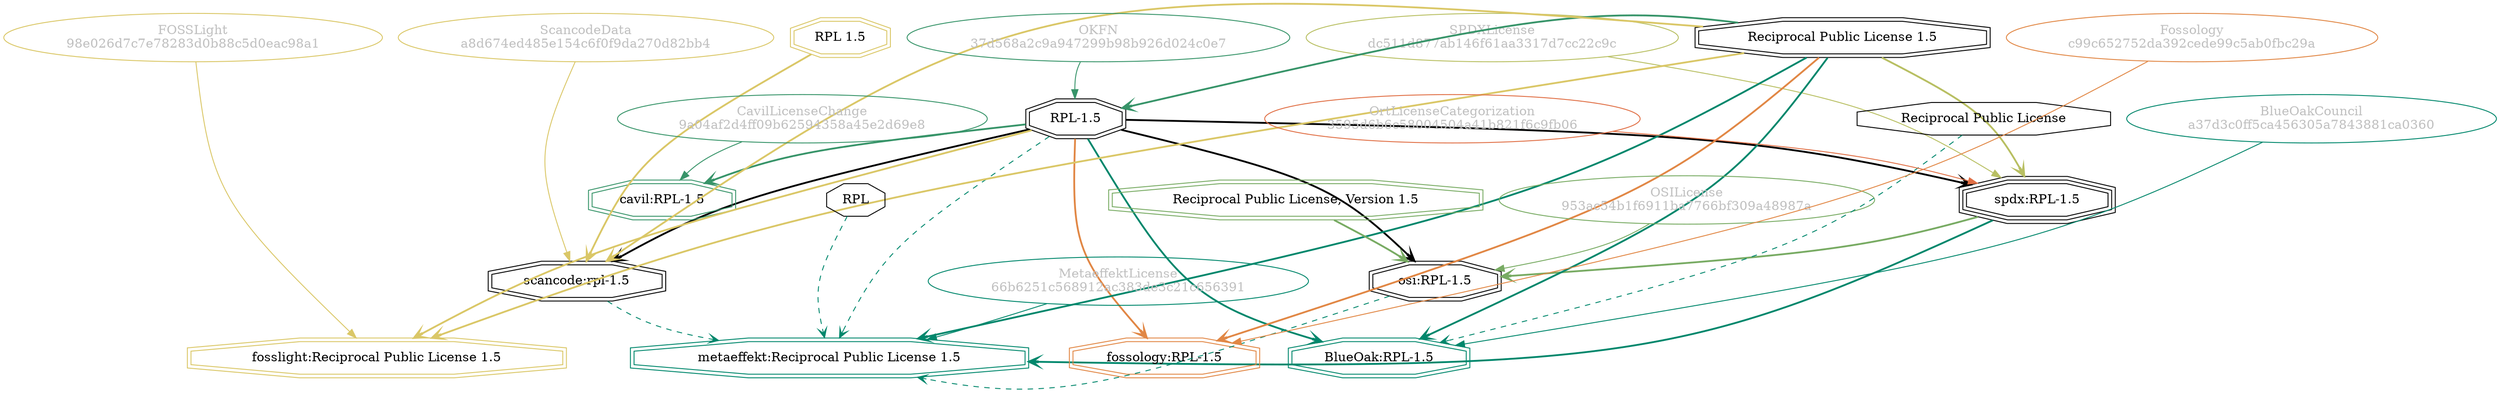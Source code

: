 strict digraph {
    node [shape=box];
    graph [splines=curved];
    3743 [label="SPDXLicense\ndc511d877ab146f61aa3317d7cc22c9c"
         ,fontcolor=gray
         ,color="#b8bf62"
         ,fillcolor="beige;1"
         ,shape=ellipse];
    3744 [label="spdx:RPL-1.5"
         ,shape=tripleoctagon];
    3745 [label="RPL-1.5"
         ,shape=doubleoctagon];
    3746 [label="Reciprocal Public License 1.5"
         ,shape=doubleoctagon];
    5271 [label="OSILicense\n953ac54b1f6911ba7766bf309a48987a"
         ,fontcolor=gray
         ,color="#78ab63"
         ,fillcolor="beige;1"
         ,shape=ellipse];
    5272 [label="osi:RPL-1.5"
         ,shape=doubleoctagon];
    5273 [label="Reciprocal Public License, Version 1.5"
         ,color="#78ab63"
         ,shape=doubleoctagon];
    8335 [label="Reciprocal Public License"
         ,shape=octagon];
    9257 [label="BlueOakCouncil\na37d3c0ff5ca456305a7843881ca0360"
         ,fontcolor=gray
         ,color="#00876c"
         ,fillcolor="beige;1"
         ,shape=ellipse];
    9258 [label="BlueOak:RPL-1.5"
         ,color="#00876c"
         ,shape=doubleoctagon];
    10481 [label=RPL,shape=octagon];
    22948 [label="ScancodeData\na8d674ed485e154c6f0f9da270d82bb4"
          ,fontcolor=gray
          ,color="#dac767"
          ,fillcolor="beige;1"
          ,shape=ellipse];
    22949 [label="scancode:rpl-1.5"
          ,shape=doubleoctagon];
    22950 [label="RPL 1.5"
          ,color="#dac767"
          ,shape=doubleoctagon];
    26637 [label="Fossology\nc99c652752da392cede99c5ab0fbc29a"
          ,fontcolor=gray
          ,color="#e18745"
          ,fillcolor="beige;1"
          ,shape=ellipse];
    26638 [label="fossology:RPL-1.5"
          ,color="#e18745"
          ,shape=doubleoctagon];
    28383 [label="OKFN\n37d568a2c9a947299b98b926d024c0e7"
          ,fontcolor=gray
          ,color="#379469"
          ,fillcolor="beige;1"
          ,shape=ellipse];
    35182 [label="OrtLicenseCategorization\n3595d6b6c58004504a41b821f6c9fb06"
          ,fontcolor=gray
          ,color="#e06f45"
          ,fillcolor="beige;1"
          ,shape=ellipse];
    37443 [label="CavilLicenseChange\n9a04af2d4ff09b62594358a45e2d69e8"
          ,fontcolor=gray
          ,color="#379469"
          ,fillcolor="beige;1"
          ,shape=ellipse];
    37444 [label="cavil:RPL-1.5"
          ,color="#379469"
          ,shape=doubleoctagon];
    47964 [label="MetaeffektLicense\n66b6251c568912ac383de3c21c656391"
          ,fontcolor=gray
          ,color="#00876c"
          ,fillcolor="beige;1"
          ,shape=ellipse];
    47965 [label="metaeffekt:Reciprocal Public License 1.5"
          ,color="#00876c"
          ,shape=doubleoctagon];
    51135 [label="FOSSLight\n98e026d7c7e78283d0b88c5d0eac98a1"
          ,fontcolor=gray
          ,color="#dac767"
          ,fillcolor="beige;1"
          ,shape=ellipse];
    51136 [label="fosslight:Reciprocal Public License 1.5"
          ,color="#dac767"
          ,shape=doubleoctagon];
    3743 -> 3744 [weight=0.5
                 ,color="#b8bf62"];
    3744 -> 5272 [style=bold
                 ,arrowhead=vee
                 ,weight=0.7
                 ,color="#78ab63"];
    3744 -> 47965 [style=bold
                  ,arrowhead=vee
                  ,weight=0.7
                  ,color="#00876c"];
    3745 -> 3744 [style=bold
                 ,arrowhead=vee
                 ,weight=0.7];
    3745 -> 5272 [style=bold
                 ,arrowhead=vee
                 ,weight=0.7];
    3745 -> 9258 [style=bold
                 ,arrowhead=vee
                 ,weight=0.7
                 ,color="#00876c"];
    3745 -> 22949 [style=bold
                  ,arrowhead=vee
                  ,weight=0.7];
    3745 -> 26638 [style=bold
                  ,arrowhead=vee
                  ,weight=0.7
                  ,color="#e18745"];
    3745 -> 37444 [style=bold
                  ,arrowhead=vee
                  ,weight=0.7
                  ,color="#379469"];
    3745 -> 37444 [style=bold
                  ,arrowhead=vee
                  ,weight=0.7
                  ,color="#379469"];
    3745 -> 47965 [style=dashed
                  ,arrowhead=vee
                  ,weight=0.5
                  ,color="#00876c"];
    3745 -> 51136 [style=bold
                  ,arrowhead=vee
                  ,weight=0.7
                  ,color="#dac767"];
    3746 -> 3744 [style=bold
                 ,arrowhead=vee
                 ,weight=0.7
                 ,color="#b8bf62"];
    3746 -> 3745 [style=bold
                 ,arrowhead=vee
                 ,weight=0.7
                 ,color="#379469"];
    3746 -> 9258 [style=bold
                 ,arrowhead=vee
                 ,weight=0.7
                 ,color="#00876c"];
    3746 -> 22949 [style=bold
                  ,arrowhead=vee
                  ,weight=0.7
                  ,color="#dac767"];
    3746 -> 26638 [style=bold
                  ,arrowhead=vee
                  ,weight=0.7
                  ,color="#e18745"];
    3746 -> 47965 [style=bold
                  ,arrowhead=vee
                  ,weight=0.7
                  ,color="#00876c"];
    3746 -> 47965 [style=bold
                  ,arrowhead=vee
                  ,weight=0.7
                  ,color="#00876c"];
    3746 -> 51136 [style=bold
                  ,arrowhead=vee
                  ,weight=0.7
                  ,color="#dac767"];
    5271 -> 5272 [weight=0.5
                 ,color="#78ab63"];
    5272 -> 47965 [style=dashed
                  ,arrowhead=vee
                  ,weight=0.5
                  ,color="#00876c"];
    5273 -> 5272 [style=bold
                 ,arrowhead=vee
                 ,weight=0.7
                 ,color="#78ab63"];
    8335 -> 9258 [style=dashed
                 ,arrowhead=vee
                 ,weight=0.5
                 ,color="#00876c"];
    9257 -> 9258 [weight=0.5
                 ,color="#00876c"];
    10481 -> 47965 [style=dashed
                   ,arrowhead=vee
                   ,weight=0.5
                   ,color="#00876c"];
    22948 -> 22949 [weight=0.5
                   ,color="#dac767"];
    22949 -> 47965 [style=dashed
                   ,arrowhead=vee
                   ,weight=0.5
                   ,color="#00876c"];
    22950 -> 22949 [style=bold
                   ,arrowhead=vee
                   ,weight=0.7
                   ,color="#dac767"];
    26637 -> 26638 [weight=0.5
                   ,color="#e18745"];
    28383 -> 3745 [weight=0.5
                  ,color="#379469"];
    35182 -> 3744 [weight=0.5
                  ,color="#e06f45"];
    37443 -> 37444 [weight=0.5
                   ,color="#379469"];
    47964 -> 47965 [weight=0.5
                   ,color="#00876c"];
    51135 -> 51136 [weight=0.5
                   ,color="#dac767"];
}
